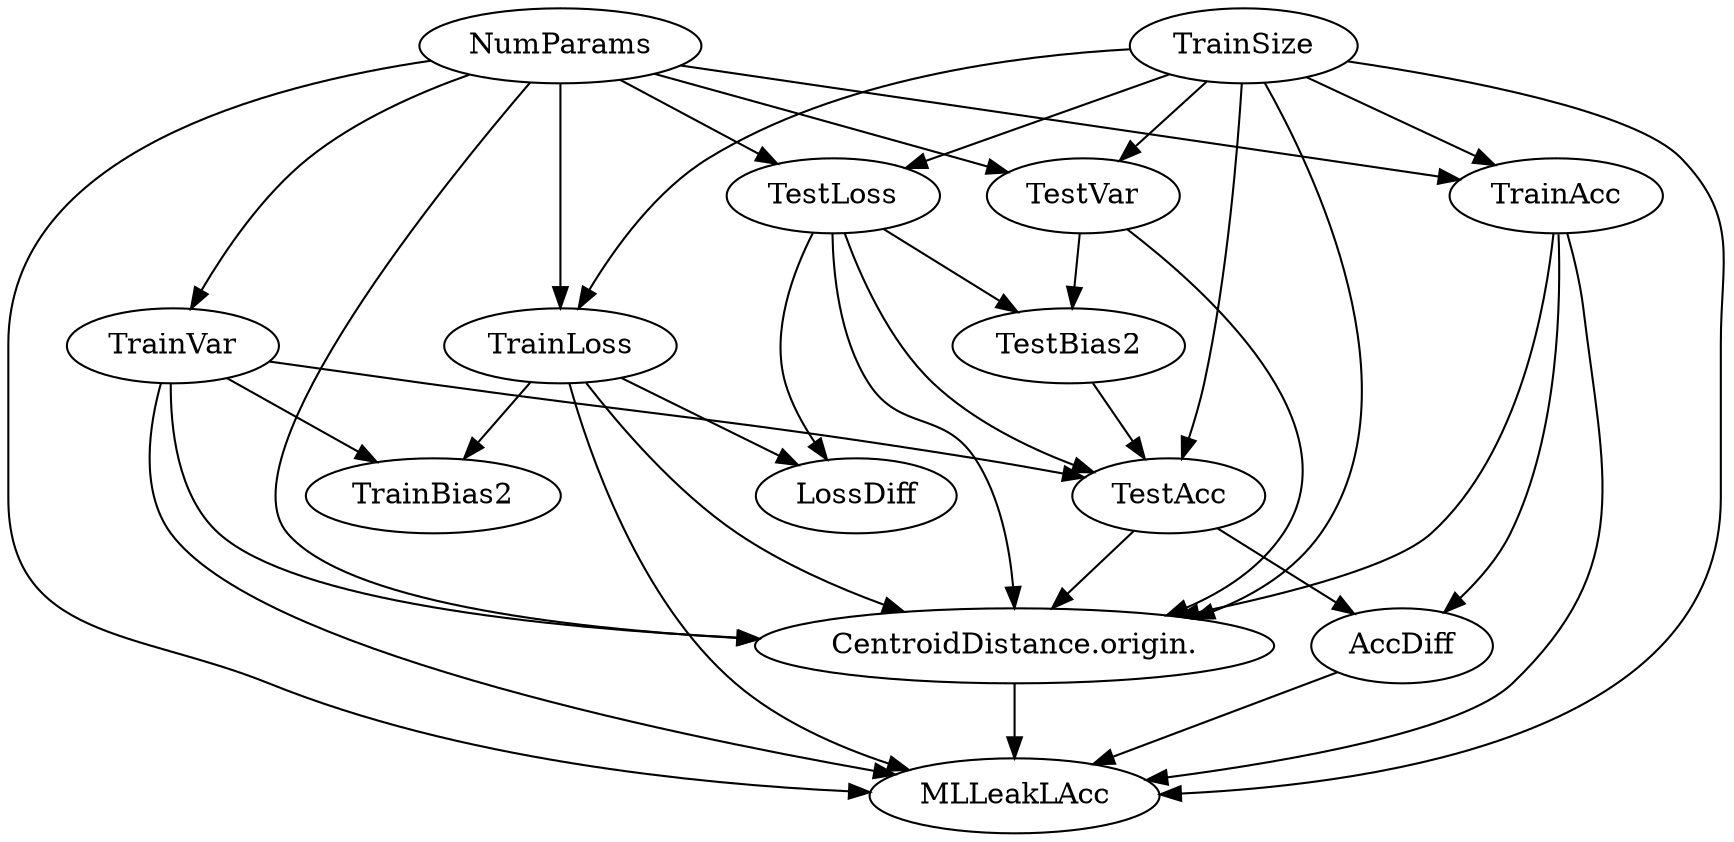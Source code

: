 digraph {
  "TrainAcc" ;
  "TestAcc" ;
  "AccDiff" ;
  "TrainLoss" ;
  "TestLoss" ;
  "LossDiff" ;
  "TrainVar" ;
  "TestVar" ;
  "TrainBias2" ;
  "TestBias2" ;
  "NumParams" ;
  "CentroidDistance.origin." ;
  "TrainSize" ;
  "MLLeakLAcc" ;
  edge [dir=forward] "TrainAcc" -> "AccDiff" ;
  edge [dir=forward] "TrainAcc" -> "CentroidDistance.origin." ;
  edge [dir=forward] "TrainAcc" -> "MLLeakLAcc" ;
  edge [dir=forward] "TestAcc" -> "AccDiff" ;
  edge [dir=forward] "TestAcc" -> "CentroidDistance.origin." ;
  edge [dir=forward] "AccDiff" -> "MLLeakLAcc" ;
  edge [dir=forward] "TrainLoss" -> "LossDiff" ;
  edge [dir=forward] "TrainLoss" -> "TrainBias2" ;
  edge [dir=forward] "TrainLoss" -> "CentroidDistance.origin." ;
  edge [dir=forward] "TrainLoss" -> "MLLeakLAcc" ;
  edge [dir=forward] "TestLoss" -> "TestAcc" ;
  edge [dir=forward] "TestLoss" -> "LossDiff" ;
  edge [dir=forward] "TestLoss" -> "TestBias2" ;
  edge [dir=forward] "TestLoss" -> "CentroidDistance.origin." ;
  edge [dir=forward] "TrainVar" -> "TestAcc" ;
  edge [dir=forward] "TrainVar" -> "TrainBias2" ;
  edge [dir=forward] "TrainVar" -> "CentroidDistance.origin." ;
  edge [dir=forward] "TrainVar" -> "MLLeakLAcc" ;
  edge [dir=forward] "TestVar" -> "TestBias2" ;
  edge [dir=forward] "TestVar" -> "CentroidDistance.origin." ;
  edge [dir=forward] "TestBias2" -> "TestAcc" ;
  edge [dir=forward] "NumParams" -> "TrainAcc" ;
  edge [dir=forward] "NumParams" -> "TrainLoss" ;
  edge [dir=forward] "NumParams" -> "TestLoss" ;
  edge [dir=forward] "NumParams" -> "TrainVar" ;
  edge [dir=forward] "NumParams" -> "TestVar" ;
  edge [dir=forward] "NumParams" -> "CentroidDistance.origin." ;
  edge [dir=forward] "NumParams" -> "MLLeakLAcc" ;
  edge [dir=forward] "CentroidDistance.origin." -> "MLLeakLAcc" ;
  edge [dir=forward] "TrainSize" -> "TrainAcc" ;
  edge [dir=forward] "TrainSize" -> "TestAcc" ;
  edge [dir=forward] "TrainSize" -> "TrainLoss" ;
  edge [dir=forward] "TrainSize" -> "TestLoss" ;
  edge [dir=forward] "TrainSize" -> "TestVar" ;
  edge [dir=forward] "TrainSize" -> "CentroidDistance.origin." ;
  edge [dir=forward] "TrainSize" -> "MLLeakLAcc" ;
}
